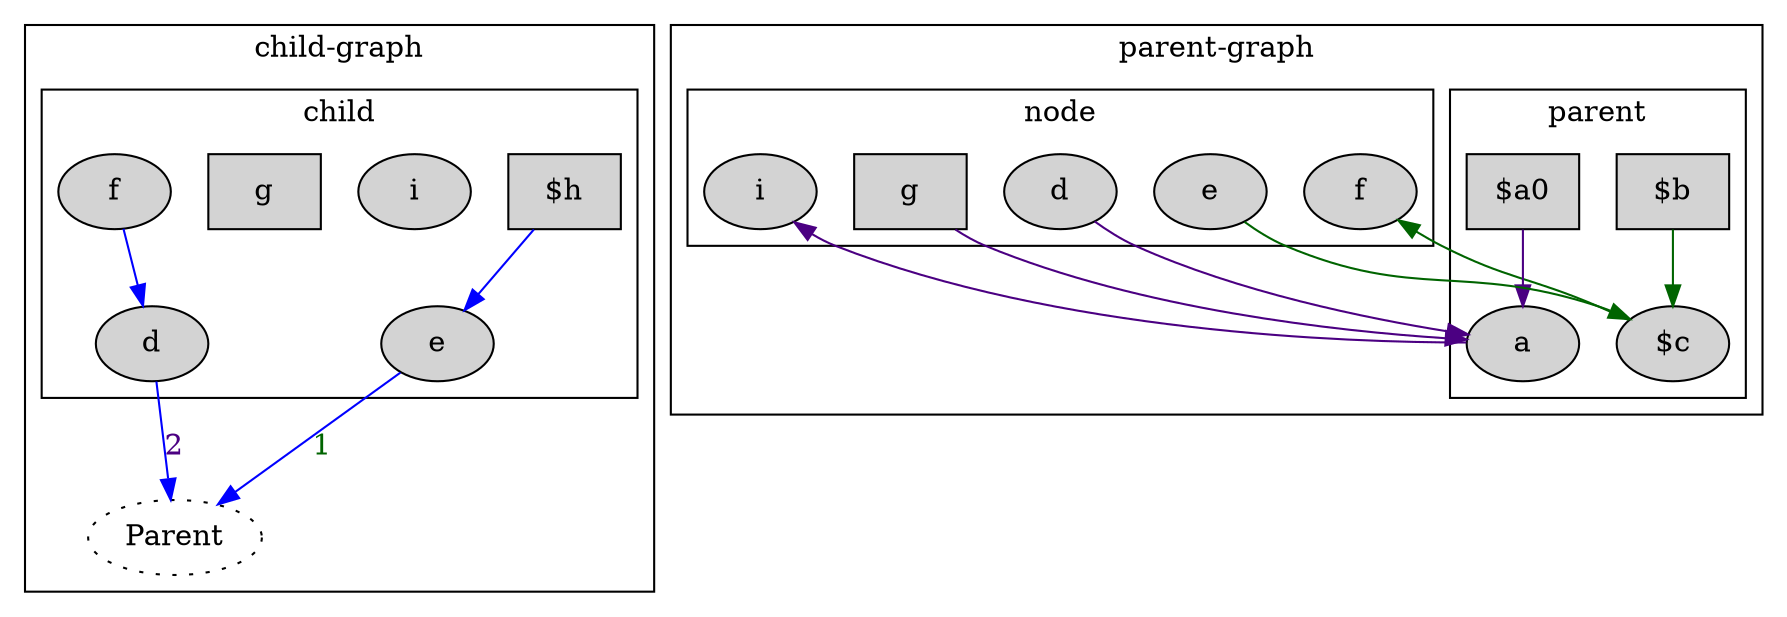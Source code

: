 digraph G{
	subgraph cluster0{
		color=black;
		label="child-graph";
		subgraph cluster1{
			label="child";
			node[style=filled];
			child_d[label="d"];
			child_e[label="e"];
			child_f[label="f"];
			child_i[label="i"];
			child_g[label="g", shape=box];
			child_h[label="$h", shape=box];
		}
		parent0[label="Parent",style=dotted];
		child_h -> child_e[color=blue];
		child_f -> child_d[color=blue];
		child_e -> parent0[color=blue,label="1",fontcolor=darkgreen];
		child_d -> parent0[color=blue,label="2",fontcolor=indigo];
	}
	subgraph cluster2{
		color=black;
		label="parent-graph";
		subgraph cluster3{
			label="parent";
			node[style=filled];
			parent_a[label="a"];
			parent_c[label="$c"];
			parent_a0[label="$a0", shape=box];
			parent_b[label="$b", shape=box];
		}
		subgraph cluster4{
			label="node";
			node[style=filled];
			parent_node_g[label="g", shape=box];
			parent_node_d[label="d"];
			parent_node_e[label="e"];
			parent_node_f[label="f"];
			parent_node_i[label="i"];
		}
		parent_node_d -> parent_a[color=indigo];
		parent_node_e -> parent_c[color=darkgreen];
		parent_node_g -> parent_a[color=indigo];
		parent_a0 -> parent_a[color=indigo];
		parent_a -> parent_node_i[color=indigo];
		parent_b -> parent_c[color=darkgreen];
		parent_c -> parent_node_f[color=darkgreen];
	}
}
